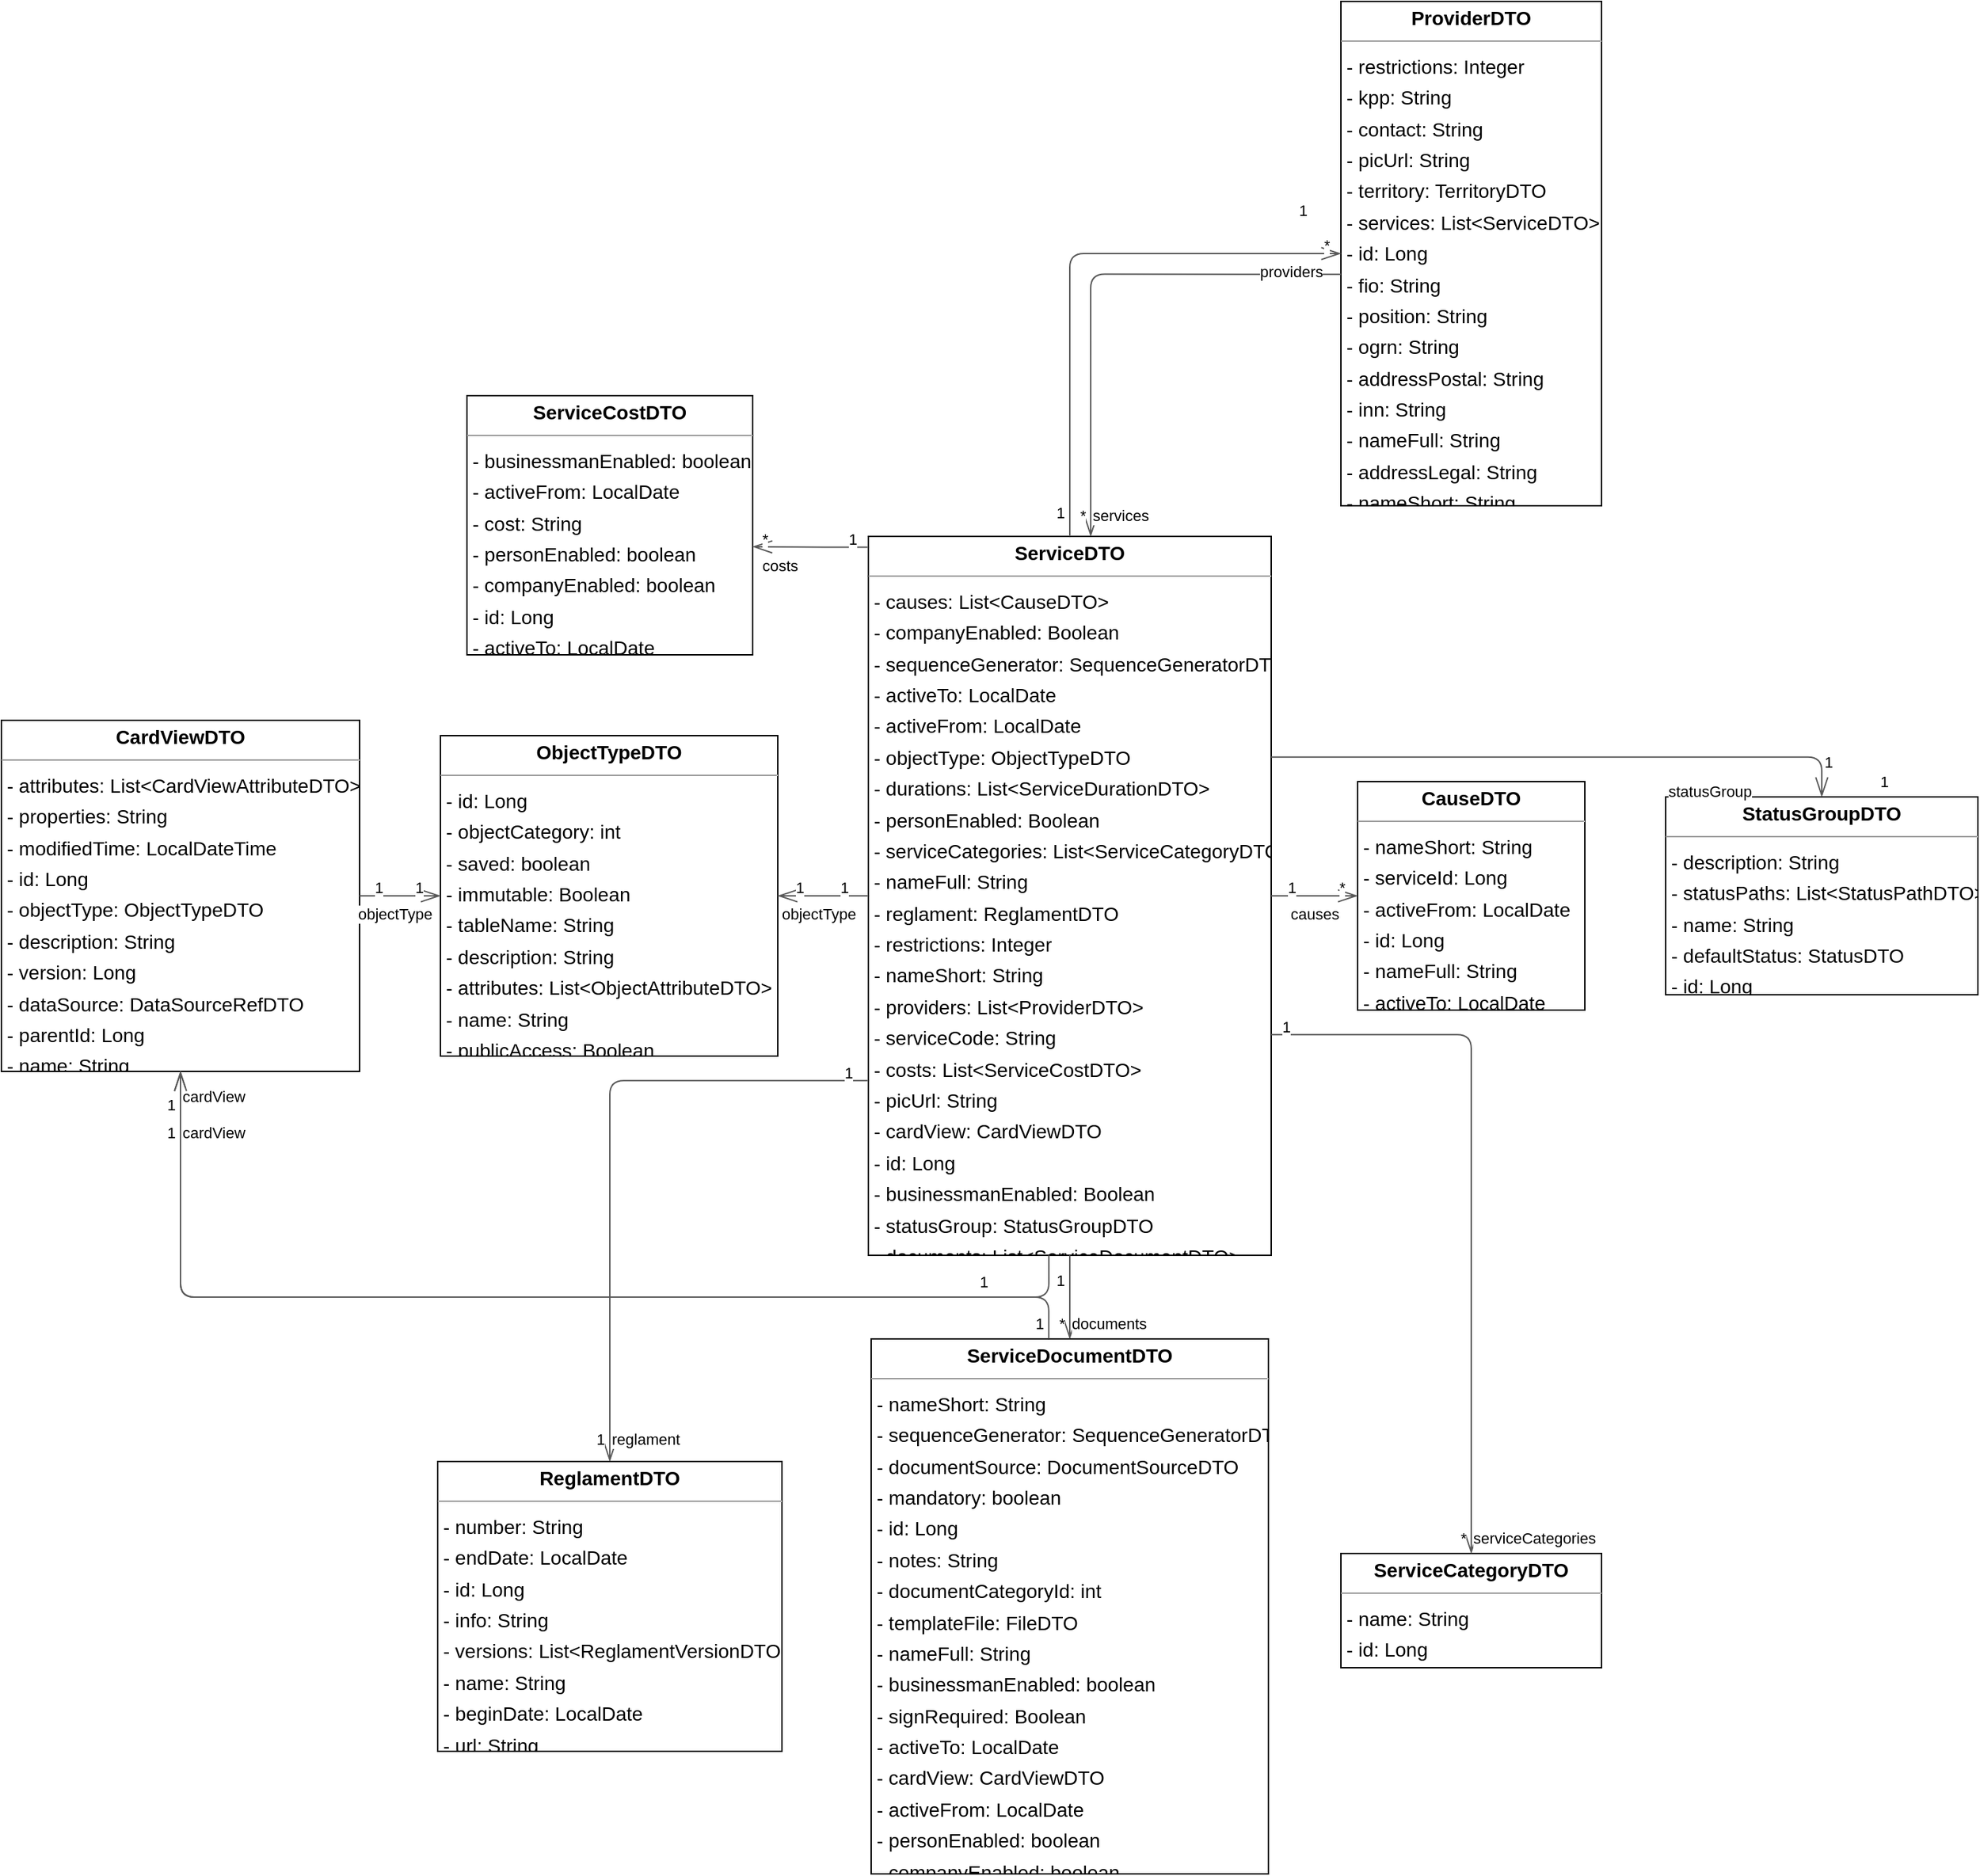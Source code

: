 <mxGraphModel dx="0" dy="0" grid="1" gridSize="10" guides="1" tooltips="1" connect="1" arrows="1" fold="1" page="0" pageScale="1" background="none" math="0" shadow="0">
  <root>
    <mxCell id="0" />
    <mxCell id="1" parent="0" />
    <mxCell id="node8" parent="1" vertex="1" value="&lt;p style=&quot;margin:0px;margin-top:4px;text-align:center;&quot;&gt;&lt;b&gt;CardViewDTO&lt;/b&gt;&lt;/p&gt;&lt;hr size=&quot;1&quot;/&gt;&lt;p style=&quot;margin:0 0 0 4px;line-height:1.6;&quot;&gt;- attributes: List&amp;lt;CardViewAttributeDTO&amp;gt;&lt;br/&gt;- properties: String&lt;br/&gt;- modifiedTime: LocalDateTime&lt;br/&gt;- id: Long&lt;br/&gt;- objectType: ObjectTypeDTO&lt;br/&gt;- description: String&lt;br/&gt;- version: Long&lt;br/&gt;- dataSource: DataSourceRefDTO&lt;br/&gt;- parentId: Long&lt;br/&gt;- name: String&lt;/p&gt;" style="verticalAlign=top;align=left;overflow=fill;fontSize=14;fontFamily=Helvetica;html=1;rounded=0;shadow=0;comic=0;labelBackgroundColor=none;strokeWidth=1;">
      <mxGeometry x="-144" y="259" width="257" height="252" as="geometry" />
    </mxCell>
    <mxCell id="node1" parent="1" vertex="1" value="&lt;p style=&quot;margin:0px;margin-top:4px;text-align:center;&quot;&gt;&lt;b&gt;CauseDTO&lt;/b&gt;&lt;/p&gt;&lt;hr size=&quot;1&quot;/&gt;&lt;p style=&quot;margin:0 0 0 4px;line-height:1.6;&quot;&gt;- nameShort: String&lt;br/&gt;- serviceId: Long&lt;br/&gt;- activeFrom: LocalDate&lt;br/&gt;- id: Long&lt;br/&gt;- nameFull: String&lt;br/&gt;- activeTo: LocalDate&lt;/p&gt;" style="verticalAlign=top;align=left;overflow=fill;fontSize=14;fontFamily=Helvetica;html=1;rounded=0;shadow=0;comic=0;labelBackgroundColor=none;strokeWidth=1;">
      <mxGeometry x="829" y="303" width="163" height="164" as="geometry" />
    </mxCell>
    <mxCell id="node2" parent="1" vertex="1" value="&lt;p style=&quot;margin:0px;margin-top:4px;text-align:center;&quot;&gt;&lt;b&gt;ObjectTypeDTO&lt;/b&gt;&lt;/p&gt;&lt;hr size=&quot;1&quot;/&gt;&lt;p style=&quot;margin:0 0 0 4px;line-height:1.6;&quot;&gt;- id: Long&lt;br/&gt;- objectCategory: int&lt;br/&gt;- saved: boolean&lt;br/&gt;- immutable: Boolean&lt;br/&gt;- tableName: String&lt;br/&gt;- description: String&lt;br/&gt;- attributes: List&amp;lt;ObjectAttributeDTO&amp;gt;&lt;br/&gt;- name: String&lt;br/&gt;- publicAccess: Boolean&lt;/p&gt;" style="verticalAlign=top;align=left;overflow=fill;fontSize=14;fontFamily=Helvetica;html=1;rounded=0;shadow=0;comic=0;labelBackgroundColor=none;strokeWidth=1;">
      <mxGeometry x="171" y="270" width="242" height="230" as="geometry" />
    </mxCell>
    <mxCell id="node6" parent="1" vertex="1" value="&lt;p style=&quot;margin:0px;margin-top:4px;text-align:center;&quot;&gt;&lt;b&gt;ProviderDTO&lt;/b&gt;&lt;/p&gt;&lt;hr size=&quot;1&quot;/&gt;&lt;p style=&quot;margin:0 0 0 4px;line-height:1.6;&quot;&gt;- restrictions: Integer&lt;br/&gt;- kpp: String&lt;br/&gt;- contact: String&lt;br/&gt;- picUrl: String&lt;br/&gt;- territory: TerritoryDTO&lt;br/&gt;- services: List&amp;lt;ServiceDTO&amp;gt;&lt;br/&gt;- id: Long&lt;br/&gt;- fio: String&lt;br/&gt;- position: String&lt;br/&gt;- ogrn: String&lt;br/&gt;- addressPostal: String&lt;br/&gt;- inn: String&lt;br/&gt;- nameFull: String&lt;br/&gt;- addressLegal: String&lt;br/&gt;- nameShort: String&lt;/p&gt;" style="verticalAlign=top;align=left;overflow=fill;fontSize=14;fontFamily=Helvetica;html=1;rounded=0;shadow=0;comic=0;labelBackgroundColor=none;strokeWidth=1;">
      <mxGeometry x="817" y="-257" width="187" height="362" as="geometry" />
    </mxCell>
    <mxCell id="node5" parent="1" vertex="1" value="&lt;p style=&quot;margin:0px;margin-top:4px;text-align:center;&quot;&gt;&lt;b&gt;ReglamentDTO&lt;/b&gt;&lt;/p&gt;&lt;hr size=&quot;1&quot;/&gt;&lt;p style=&quot;margin:0 0 0 4px;line-height:1.6;&quot;&gt;- number: String&lt;br/&gt;- endDate: LocalDate&lt;br/&gt;- id: Long&lt;br/&gt;- info: String&lt;br/&gt;- versions: List&amp;lt;ReglamentVersionDTO&amp;gt;&lt;br/&gt;- name: String&lt;br/&gt;- beginDate: LocalDate&lt;br/&gt;- url: String&lt;/p&gt;" style="verticalAlign=top;align=left;overflow=fill;fontSize=14;fontFamily=Helvetica;html=1;rounded=0;shadow=0;comic=0;labelBackgroundColor=none;strokeWidth=1;">
      <mxGeometry x="169" y="791" width="247" height="208" as="geometry" />
    </mxCell>
    <mxCell id="node4" parent="1" vertex="1" value="&lt;p style=&quot;margin:0px;margin-top:4px;text-align:center;&quot;&gt;&lt;b&gt;ServiceCategoryDTO&lt;/b&gt;&lt;/p&gt;&lt;hr size=&quot;1&quot;/&gt;&lt;p style=&quot;margin:0 0 0 4px;line-height:1.6;&quot;&gt;- name: String&lt;br/&gt;- id: Long&lt;/p&gt;" style="verticalAlign=top;align=left;overflow=fill;fontSize=14;fontFamily=Helvetica;html=1;rounded=0;shadow=0;comic=0;labelBackgroundColor=none;strokeWidth=1;">
      <mxGeometry x="817" y="857" width="187" height="82" as="geometry" />
    </mxCell>
    <mxCell id="node7" parent="1" vertex="1" value="&lt;p style=&quot;margin:0px;margin-top:4px;text-align:center;&quot;&gt;&lt;b&gt;ServiceCostDTO&lt;/b&gt;&lt;/p&gt;&lt;hr size=&quot;1&quot;/&gt;&lt;p style=&quot;margin:0 0 0 4px;line-height:1.6;&quot;&gt;- businessmanEnabled: boolean&lt;br/&gt;- activeFrom: LocalDate&lt;br/&gt;- cost: String&lt;br/&gt;- personEnabled: boolean&lt;br/&gt;- companyEnabled: boolean&lt;br/&gt;- id: Long&lt;br/&gt;- activeTo: LocalDate&lt;/p&gt;" style="verticalAlign=top;align=left;overflow=fill;fontSize=14;fontFamily=Helvetica;html=1;rounded=0;shadow=0;comic=0;labelBackgroundColor=none;strokeWidth=1;">
      <mxGeometry x="190" y="26" width="205" height="186" as="geometry" />
    </mxCell>
    <mxCell id="node0" parent="1" vertex="1" value="&lt;p style=&quot;margin:0px;margin-top:4px;text-align:center;&quot;&gt;&lt;b&gt;ServiceDTO&lt;/b&gt;&lt;/p&gt;&lt;hr size=&quot;1&quot;/&gt;&lt;p style=&quot;margin:0 0 0 4px;line-height:1.6;&quot;&gt;- causes: List&amp;lt;CauseDTO&amp;gt;&lt;br/&gt;- companyEnabled: Boolean&lt;br/&gt;- sequenceGenerator: SequenceGeneratorDTO&lt;br/&gt;- activeTo: LocalDate&lt;br/&gt;- activeFrom: LocalDate&lt;br/&gt;- objectType: ObjectTypeDTO&lt;br/&gt;- durations: List&amp;lt;ServiceDurationDTO&amp;gt;&lt;br/&gt;- personEnabled: Boolean&lt;br/&gt;- serviceCategories: List&amp;lt;ServiceCategoryDTO&amp;gt;&lt;br/&gt;- nameFull: String&lt;br/&gt;- reglament: ReglamentDTO&lt;br/&gt;- restrictions: Integer&lt;br/&gt;- nameShort: String&lt;br/&gt;- providers: List&amp;lt;ProviderDTO&amp;gt;&lt;br/&gt;- serviceCode: String&lt;br/&gt;- costs: List&amp;lt;ServiceCostDTO&amp;gt;&lt;br/&gt;- picUrl: String&lt;br/&gt;- cardView: CardViewDTO&lt;br/&gt;- id: Long&lt;br/&gt;- businessmanEnabled: Boolean&lt;br/&gt;- statusGroup: StatusGroupDTO&lt;br/&gt;- documents: List&amp;lt;ServiceDocumentDTO&amp;gt;&lt;/p&gt;" style="verticalAlign=top;align=left;overflow=fill;fontSize=14;fontFamily=Helvetica;html=1;rounded=0;shadow=0;comic=0;labelBackgroundColor=none;strokeWidth=1;">
      <mxGeometry x="478" y="127" width="289" height="516" as="geometry" />
    </mxCell>
    <mxCell id="node3" parent="1" vertex="1" value="&lt;p style=&quot;margin:0px;margin-top:4px;text-align:center;&quot;&gt;&lt;b&gt;ServiceDocumentDTO&lt;/b&gt;&lt;/p&gt;&lt;hr size=&quot;1&quot;/&gt;&lt;p style=&quot;margin:0 0 0 4px;line-height:1.6;&quot;&gt;- nameShort: String&lt;br/&gt;- sequenceGenerator: SequenceGeneratorDTO&lt;br/&gt;- documentSource: DocumentSourceDTO&lt;br/&gt;- mandatory: boolean&lt;br/&gt;- id: Long&lt;br/&gt;- notes: String&lt;br/&gt;- documentCategoryId: int&lt;br/&gt;- templateFile: FileDTO&lt;br/&gt;- nameFull: String&lt;br/&gt;- businessmanEnabled: boolean&lt;br/&gt;- signRequired: Boolean&lt;br/&gt;- activeTo: LocalDate&lt;br/&gt;- cardView: CardViewDTO&lt;br/&gt;- activeFrom: LocalDate&lt;br/&gt;- personEnabled: boolean&lt;br/&gt;- companyEnabled: boolean&lt;/p&gt;" style="verticalAlign=top;align=left;overflow=fill;fontSize=14;fontFamily=Helvetica;html=1;rounded=0;shadow=0;comic=0;labelBackgroundColor=none;strokeWidth=1;">
      <mxGeometry x="480" y="703" width="285" height="384" as="geometry" />
    </mxCell>
    <mxCell id="node9" parent="1" vertex="1" value="&lt;p style=&quot;margin:0px;margin-top:4px;text-align:center;&quot;&gt;&lt;b&gt;StatusGroupDTO&lt;/b&gt;&lt;/p&gt;&lt;hr size=&quot;1&quot;/&gt;&lt;p style=&quot;margin:0 0 0 4px;line-height:1.6;&quot;&gt;- description: String&lt;br/&gt;- statusPaths: List&amp;lt;StatusPathDTO&amp;gt;&lt;br/&gt;- name: String&lt;br/&gt;- defaultStatus: StatusDTO&lt;br/&gt;- id: Long&lt;/p&gt;" style="verticalAlign=top;align=left;overflow=fill;fontSize=14;fontFamily=Helvetica;html=1;rounded=0;shadow=0;comic=0;labelBackgroundColor=none;strokeWidth=1;">
      <mxGeometry x="1050" y="314" width="224" height="142" as="geometry" />
    </mxCell>
    <mxCell id="edge9" edge="1" value="" parent="1" source="node8" target="node2" style="html=1;rounded=1;edgeStyle=orthogonalEdgeStyle;dashed=0;startArrow=diamondThinstartSize=12;endArrow=openThin;endSize=12;strokeColor=#595959;exitX=1.000;exitY=0.500;exitDx=0;exitDy=0;entryX=0.000;entryY=0.500;entryDx=0;entryDy=0;">
      <mxGeometry width="50" height="50" relative="1" as="geometry">
        <Array as="points" />
      </mxGeometry>
    </mxCell>
    <mxCell id="label54" parent="edge9" vertex="1" connectable="0" value="1" style="edgeLabel;resizable=0;html=1;align=left;verticalAlign=top;strokeColor=default;">
      <mxGeometry x="122" y="366" as="geometry" />
    </mxCell>
    <mxCell id="label58" parent="edge9" vertex="1" connectable="0" value="1" style="edgeLabel;resizable=0;html=1;align=left;verticalAlign=top;strokeColor=default;">
      <mxGeometry x="151" y="366" as="geometry" />
    </mxCell>
    <mxCell id="label59" parent="edge9" vertex="1" connectable="0" value="objectType" style="edgeLabel;resizable=0;html=1;align=left;verticalAlign=top;strokeColor=default;">
      <mxGeometry x="110" y="385" as="geometry" />
    </mxCell>
    <mxCell id="edge6" edge="1" value="" parent="1" source="node6" target="node0" style="html=1;rounded=1;edgeStyle=orthogonalEdgeStyle;dashed=0;startArrow=diamondThinstartSize=12;endArrow=openThin;endSize=12;strokeColor=#595959;exitX=0.000;exitY=0.541;exitDx=0;exitDy=0;entryX=0.552;entryY=0.000;entryDx=0;entryDy=0;">
      <mxGeometry width="50" height="50" relative="1" as="geometry">
        <Array as="points">
          <mxPoint x="637" y="-61" />
        </Array>
      </mxGeometry>
    </mxCell>
    <mxCell id="label36" parent="edge6" vertex="1" connectable="0" value="1" style="edgeLabel;resizable=0;html=1;align=left;verticalAlign=top;strokeColor=default;">
      <mxGeometry x="785" y="-120" as="geometry" />
    </mxCell>
    <mxCell id="label40" parent="edge6" vertex="1" connectable="0" value="*" style="edgeLabel;resizable=0;html=1;align=left;verticalAlign=top;strokeColor=default;">
      <mxGeometry x="628" y="99" as="geometry" />
    </mxCell>
    <mxCell id="label41" parent="edge6" vertex="1" connectable="0" value="services" style="edgeLabel;resizable=0;html=1;align=left;verticalAlign=top;strokeColor=default;">
      <mxGeometry x="637" y="99" as="geometry" />
    </mxCell>
    <mxCell id="edge8" edge="1" value="" parent="1" source="node0" target="node8" style="html=1;rounded=1;edgeStyle=orthogonalEdgeStyle;dashed=0;startArrow=diamondThinstartSize=12;endArrow=openThin;endSize=12;strokeColor=#595959;exitX=0.448;exitY=1.000;exitDx=0;exitDy=0;entryX=0.500;entryY=1.000;entryDx=0;entryDy=0;">
      <mxGeometry width="50" height="50" relative="1" as="geometry">
        <Array as="points">
          <mxPoint x="607" y="673" />
          <mxPoint x="-16" y="673" />
        </Array>
      </mxGeometry>
    </mxCell>
    <mxCell id="label48" parent="edge8" vertex="1" connectable="0" value="1" style="edgeLabel;resizable=0;html=1;align=left;verticalAlign=top;strokeColor=default;">
      <mxGeometry x="556" y="649" as="geometry" />
    </mxCell>
    <mxCell id="label52" parent="edge8" vertex="1" connectable="0" value="1" style="edgeLabel;resizable=0;html=1;align=left;verticalAlign=top;strokeColor=default;">
      <mxGeometry x="-27" y="542" as="geometry" />
    </mxCell>
    <mxCell id="label53" parent="edge8" vertex="1" connectable="0" value="cardView" style="edgeLabel;resizable=0;html=1;align=left;verticalAlign=top;strokeColor=default;">
      <mxGeometry x="-16" y="516" as="geometry" />
    </mxCell>
    <mxCell id="edge0" edge="1" value="" parent="1" source="node0" target="node1" style="html=1;rounded=1;edgeStyle=orthogonalEdgeStyle;dashed=0;startArrow=diamondThinstartSize=12;endArrow=openThin;endSize=12;strokeColor=#595959;exitX=1.000;exitY=0.500;exitDx=0;exitDy=0;entryX=0.000;entryY=0.500;entryDx=0;entryDy=0;">
      <mxGeometry width="50" height="50" relative="1" as="geometry">
        <Array as="points" />
      </mxGeometry>
    </mxCell>
    <mxCell id="label0" parent="edge0" vertex="1" connectable="0" value="1" style="edgeLabel;resizable=0;html=1;align=left;verticalAlign=top;strokeColor=default;">
      <mxGeometry x="777" y="366" as="geometry" />
    </mxCell>
    <mxCell id="label4" parent="edge0" vertex="1" connectable="0" value="*" style="edgeLabel;resizable=0;html=1;align=left;verticalAlign=top;strokeColor=default;">
      <mxGeometry x="814" y="366" as="geometry" />
    </mxCell>
    <mxCell id="label5" parent="edge0" vertex="1" connectable="0" value="causes" style="edgeLabel;resizable=0;html=1;align=left;verticalAlign=top;strokeColor=default;">
      <mxGeometry x="779" y="385" as="geometry" />
    </mxCell>
    <mxCell id="edge1" edge="1" value="" parent="1" source="node0" target="node2" style="html=1;rounded=1;edgeStyle=orthogonalEdgeStyle;dashed=0;startArrow=diamondThinstartSize=12;endArrow=openThin;endSize=12;strokeColor=#595959;exitX=0.000;exitY=0.500;exitDx=0;exitDy=0;entryX=1.000;entryY=0.500;entryDx=0;entryDy=0;">
      <mxGeometry width="50" height="50" relative="1" as="geometry">
        <Array as="points" />
      </mxGeometry>
    </mxCell>
    <mxCell id="label6" parent="edge1" vertex="1" connectable="0" value="1" style="edgeLabel;resizable=0;html=1;align=left;verticalAlign=top;strokeColor=default;">
      <mxGeometry x="456" y="366" as="geometry" />
    </mxCell>
    <mxCell id="label10" parent="edge1" vertex="1" connectable="0" value="1" style="edgeLabel;resizable=0;html=1;align=left;verticalAlign=top;strokeColor=default;">
      <mxGeometry x="424" y="366" as="geometry" />
    </mxCell>
    <mxCell id="label11" parent="edge1" vertex="1" connectable="0" value="objectType" style="edgeLabel;resizable=0;html=1;align=left;verticalAlign=top;strokeColor=default;">
      <mxGeometry x="414" y="385" as="geometry" />
    </mxCell>
    <mxCell id="edge5" edge="1" value="" parent="1" source="node0" target="node6" style="html=1;rounded=1;edgeStyle=orthogonalEdgeStyle;dashed=0;startArrow=diamondThinstartSize=12;endArrow=openThin;endSize=12;strokeColor=#595959;exitX=0.500;exitY=0.000;exitDx=0;exitDy=0;entryX=0.000;entryY=0.500;entryDx=0;entryDy=0;">
      <mxGeometry width="50" height="50" relative="1" as="geometry">
        <Array as="points">
          <mxPoint x="622" y="-76" />
        </Array>
      </mxGeometry>
    </mxCell>
    <mxCell id="label30" parent="edge5" vertex="1" connectable="0" value="1" style="edgeLabel;resizable=0;html=1;align=left;verticalAlign=top;strokeColor=default;">
      <mxGeometry x="611" y="97" as="geometry" />
    </mxCell>
    <mxCell id="label34" parent="edge5" vertex="1" connectable="0" value="*" style="edgeLabel;resizable=0;html=1;align=left;verticalAlign=top;strokeColor=default;">
      <mxGeometry x="803" y="-95" as="geometry" />
    </mxCell>
    <mxCell id="label35" parent="edge5" vertex="1" connectable="0" value="providers" style="edgeLabel;resizable=0;html=1;align=left;verticalAlign=top;strokeColor=default;">
      <mxGeometry x="757" y="-76" as="geometry" />
    </mxCell>
    <mxCell id="edge4" edge="1" value="" parent="1" source="node0" target="node5" style="html=1;rounded=1;edgeStyle=orthogonalEdgeStyle;dashed=0;startArrow=diamondThinstartSize=12;endArrow=openThin;endSize=12;strokeColor=#595959;exitX=0.000;exitY=0.757;exitDx=0;exitDy=0;entryX=0.500;entryY=0.000;entryDx=0;entryDy=0;">
      <mxGeometry width="50" height="50" relative="1" as="geometry">
        <Array as="points">
          <mxPoint x="292" y="518" />
        </Array>
      </mxGeometry>
    </mxCell>
    <mxCell id="label24" parent="edge4" vertex="1" connectable="0" value="1" style="edgeLabel;resizable=0;html=1;align=left;verticalAlign=top;strokeColor=default;">
      <mxGeometry x="459" y="499" as="geometry" />
    </mxCell>
    <mxCell id="label28" parent="edge4" vertex="1" connectable="0" value="1" style="edgeLabel;resizable=0;html=1;align=left;verticalAlign=top;strokeColor=default;">
      <mxGeometry x="281" y="762" as="geometry" />
    </mxCell>
    <mxCell id="label29" parent="edge4" vertex="1" connectable="0" value="reglament" style="edgeLabel;resizable=0;html=1;align=left;verticalAlign=top;strokeColor=default;">
      <mxGeometry x="292" y="762" as="geometry" />
    </mxCell>
    <mxCell id="edge3" edge="1" value="" parent="1" source="node0" target="node4" style="html=1;rounded=1;edgeStyle=orthogonalEdgeStyle;dashed=0;startArrow=diamondThinstartSize=12;endArrow=openThin;endSize=12;strokeColor=#595959;exitX=1.000;exitY=0.693;exitDx=0;exitDy=0;entryX=0.500;entryY=0.001;entryDx=0;entryDy=0;">
      <mxGeometry width="50" height="50" relative="1" as="geometry">
        <Array as="points">
          <mxPoint x="910" y="485" />
        </Array>
      </mxGeometry>
    </mxCell>
    <mxCell id="label18" parent="edge3" vertex="1" connectable="0" value="1" style="edgeLabel;resizable=0;html=1;align=left;verticalAlign=top;strokeColor=default;">
      <mxGeometry x="773" y="466" as="geometry" />
    </mxCell>
    <mxCell id="label22" parent="edge3" vertex="1" connectable="0" value="*" style="edgeLabel;resizable=0;html=1;align=left;verticalAlign=top;strokeColor=default;">
      <mxGeometry x="901" y="833" as="geometry" />
    </mxCell>
    <mxCell id="label23" parent="edge3" vertex="1" connectable="0" value="serviceCategories" style="edgeLabel;resizable=0;html=1;align=left;verticalAlign=top;strokeColor=default;">
      <mxGeometry x="910" y="833" as="geometry" />
    </mxCell>
    <mxCell id="edge7" edge="1" value="" parent="1" source="node0" target="node7" style="html=1;rounded=1;edgeStyle=orthogonalEdgeStyle;dashed=0;startArrow=diamondThinstartSize=12;endArrow=openThin;endSize=12;strokeColor=#595959;exitX=0.000;exitY=0.015;exitDx=0;exitDy=0;entryX=1.000;entryY=0.583;entryDx=0;entryDy=0;">
      <mxGeometry width="50" height="50" relative="1" as="geometry">
        <Array as="points" />
      </mxGeometry>
    </mxCell>
    <mxCell id="label42" parent="edge7" vertex="1" connectable="0" value="1" style="edgeLabel;resizable=0;html=1;align=left;verticalAlign=top;strokeColor=default;">
      <mxGeometry x="462" y="116" as="geometry" />
    </mxCell>
    <mxCell id="label46" parent="edge7" vertex="1" connectable="0" value="*" style="edgeLabel;resizable=0;html=1;align=left;verticalAlign=top;strokeColor=default;">
      <mxGeometry x="400" y="116" as="geometry" />
    </mxCell>
    <mxCell id="label47" parent="edge7" vertex="1" connectable="0" value="costs" style="edgeLabel;resizable=0;html=1;align=left;verticalAlign=top;strokeColor=default;">
      <mxGeometry x="400" y="135" as="geometry" />
    </mxCell>
    <mxCell id="edge2" edge="1" value="" parent="1" source="node0" target="node3" style="html=1;rounded=1;edgeStyle=orthogonalEdgeStyle;dashed=0;startArrow=diamondThinstartSize=12;endArrow=openThin;endSize=12;strokeColor=#595959;exitX=0.500;exitY=1.000;exitDx=0;exitDy=0;entryX=0.500;entryY=0.000;entryDx=0;entryDy=0;">
      <mxGeometry width="50" height="50" relative="1" as="geometry">
        <Array as="points" />
      </mxGeometry>
    </mxCell>
    <mxCell id="label12" parent="edge2" vertex="1" connectable="0" value="1" style="edgeLabel;resizable=0;html=1;align=left;verticalAlign=top;strokeColor=default;">
      <mxGeometry x="611" y="648" as="geometry" />
    </mxCell>
    <mxCell id="label16" parent="edge2" vertex="1" connectable="0" value="*" style="edgeLabel;resizable=0;html=1;align=left;verticalAlign=top;strokeColor=default;">
      <mxGeometry x="613" y="679" as="geometry" />
    </mxCell>
    <mxCell id="label17" parent="edge2" vertex="1" connectable="0" value="documents" style="edgeLabel;resizable=0;html=1;align=left;verticalAlign=top;strokeColor=default;">
      <mxGeometry x="622" y="679" as="geometry" />
    </mxCell>
    <mxCell id="edge11" edge="1" value="" parent="1" source="node0" target="node9" style="html=1;rounded=1;edgeStyle=orthogonalEdgeStyle;dashed=0;startArrow=diamondThinstartSize=12;endArrow=openThin;endSize=12;strokeColor=#595959;exitX=1.000;exitY=0.307;exitDx=0;exitDy=0;entryX=0.500;entryY=0.000;entryDx=0;entryDy=0;">
      <mxGeometry width="50" height="50" relative="1" as="geometry">
        <Array as="points">
          <mxPoint x="1162" y="286" />
        </Array>
      </mxGeometry>
    </mxCell>
    <mxCell id="label66" parent="edge11" vertex="1" connectable="0" value="1" style="edgeLabel;resizable=0;html=1;align=left;verticalAlign=top;strokeColor=default;">
      <mxGeometry x="1162" y="276" as="geometry" />
    </mxCell>
    <mxCell id="label70" parent="edge11" vertex="1" connectable="0" value="1" style="edgeLabel;resizable=0;html=1;align=left;verticalAlign=top;strokeColor=default;">
      <mxGeometry x="1202" y="290" as="geometry" />
    </mxCell>
    <mxCell id="label71" parent="edge11" vertex="1" connectable="0" value="statusGroup" style="edgeLabel;resizable=0;html=1;align=left;verticalAlign=top;strokeColor=default;">
      <mxGeometry x="1050" y="297" as="geometry" />
    </mxCell>
    <mxCell id="edge10" edge="1" value="" parent="1" source="node3" target="node8" style="html=1;rounded=1;edgeStyle=orthogonalEdgeStyle;dashed=0;startArrow=diamondThinstartSize=12;endArrow=openThin;endSize=12;strokeColor=#595959;exitX=0.447;exitY=0.000;exitDx=0;exitDy=0;entryX=0.500;entryY=1.000;entryDx=0;entryDy=0;">
      <mxGeometry width="50" height="50" relative="1" as="geometry">
        <Array as="points">
          <mxPoint x="607" y="673" />
          <mxPoint x="-16" y="673" />
        </Array>
      </mxGeometry>
    </mxCell>
    <mxCell id="label60" parent="edge10" vertex="1" connectable="0" value="1" style="edgeLabel;resizable=0;html=1;align=left;verticalAlign=top;strokeColor=default;">
      <mxGeometry x="596" y="679" as="geometry" />
    </mxCell>
    <mxCell id="label64" parent="edge10" vertex="1" connectable="0" value="1" style="edgeLabel;resizable=0;html=1;align=left;verticalAlign=top;strokeColor=default;">
      <mxGeometry x="-27" y="522" as="geometry" />
    </mxCell>
    <mxCell id="label65" parent="edge10" vertex="1" connectable="0" value="cardView" style="edgeLabel;resizable=0;html=1;align=left;verticalAlign=top;strokeColor=default;">
      <mxGeometry x="-16" y="542" as="geometry" />
    </mxCell>
  </root>
</mxGraphModel>